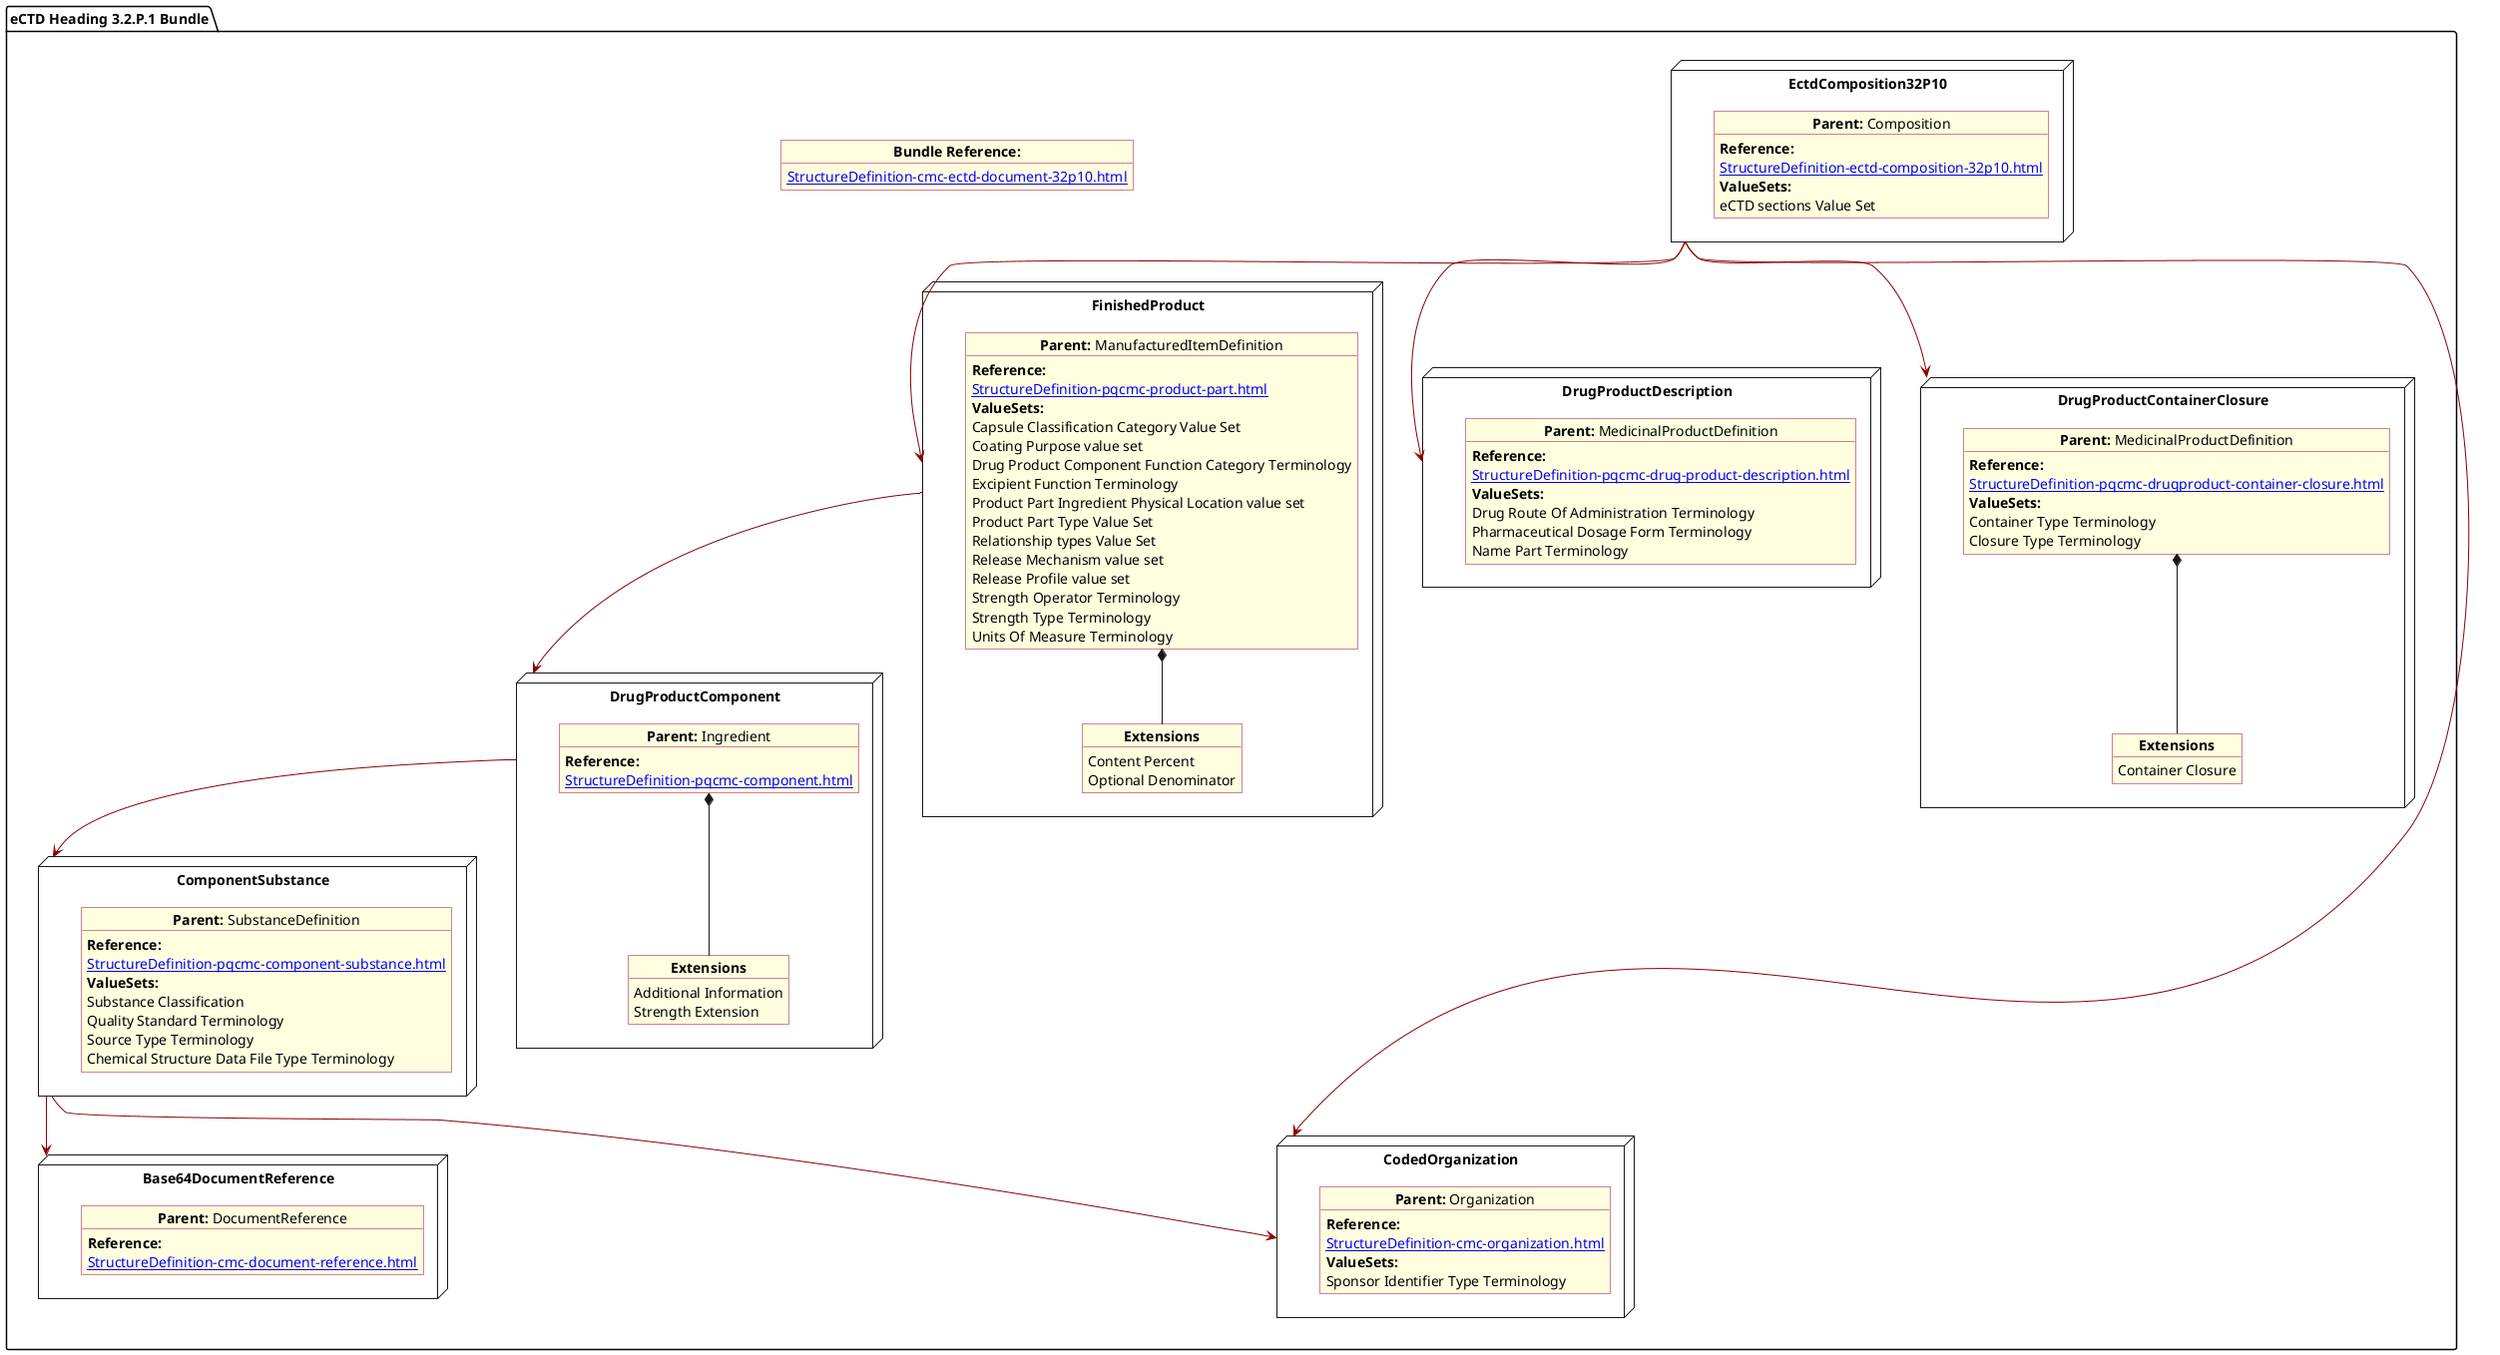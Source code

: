 @startuml ProdDesComp
allowmixing
'Mixed model of use case and object
skinparam svgDimensionStyle false
skinparam ObjectBackgroundColor LightYellow
skinparam ObjectBorderColor #A80036
skinparam activityDiamondBorderColor #A80036
skinparam activityDiamondBackgroundColor lawnGreen
skinparam ClassBorderThickness 4

package "eCTD Heading 3.2.P.1 Bundle" as NODES {
  object "**Bundle Reference:**" as objbun {
    [[StructureDefinition-cmc-ectd-document-32p10.html]]
  }


  node "FinishedProduct"as MID {
    object "**Parent:** ManufacturedItemDefinition" as objMID {

      **Reference:**
      [[StructureDefinition-pqcmc-product-part.html]]
      **ValueSets:**
      Capsule Classification Category Value Set
      Coating Purpose value set
      Drug Product Component Function Category Terminology
      Excipient Function Terminology
      Product Part Ingredient Physical Location value set
      Product Part Type Value Set
      Relationship types Value Set
      Release Mechanism value set
      Release Profile value set
      Strength Operator Terminology
      Strength Type Terminology
      Units Of Measure Terminology
    }
        object "**Extensions**" as objMIDExs {
      Content Percent
      Optional Denominator
    }
    objMID *-- objMIDExs
  }

  node "DrugProductComponent" as NN {

    object "**Parent:** Ingredient" as obj3 {
      **Reference:**
      [[StructureDefinition-pqcmc-component.html]]
    }
    object "**Extensions**" as objExs {
      Additional Information
      Strength Extension
    }
    obj3 *-- objExs
  }

  node "ComponentSubstance" as NCS {

    object "**Parent:** SubstanceDefinition" as objSubDef {
      **Reference:**
      [[StructureDefinition-pqcmc-component-substance.html]]
      **ValueSets:**
      Substance Classification
      Quality Standard Terminology
      Source Type Terminology
      Chemical Structure Data File Type Terminology
    }
  }
  node "Base64DocumentReference" as NB64 {

    object "**Parent:** DocumentReference"  as obj64 {

      **Reference:**
      [[StructureDefinition-cmc-document-reference.html]]
    }

  }

    node "DrugProductDescription" as N2 {

    object "**Parent:** MedicinalProductDefinition" as obj2 {
      **Reference:**
      [[StructureDefinition-pqcmc-drug-product-description.html]]
      **ValueSets:**
      Drug Route Of Administration Terminology
      Pharmaceutical Dosage Form Terminology
      Name Part Terminology
    }
  }
  node "EctdComposition32P10" as N1 {

    object "**Parent:** Composition" as obj1 {
      **Reference:**
      [[StructureDefinition-ectd-composition-32p10.html]]
      **ValueSets:**
      eCTD sections Value Set
    }

  }
  node "DrugProductContainerClosure" as N21 {

    object "**Parent:** MedicinalProductDefinition" as obj22 {
      **Reference:**
      [[StructureDefinition-pqcmc-drugproduct-container-closure.html]]
      **ValueSets:**
      Container Type Terminology
      Closure Type Terminology
    }
    object "**Extensions**" as objEx {
      Container Closure
    }
    obj22 *-- objEx
  }

  node "CodedOrganization" as NSO {

    object "**Parent:** Organization" as objAu {
      **Reference:**
      [[StructureDefinition-cmc-organization.html]]
      **ValueSets:**
      Sponsor Identifier Type Terminology
    }
  }

  N1 -[#darkred]-> N2
  N1 -[#darkred]-> MID
  N1 -[#darkred]-> NSO
  N1 -[#darkred]-> N21
  MID -[#darkred]-> NN
  NCS -[#darkred]-> NSO
  NN -[#darkred]-> NCS
  NCS -[#darkred]-> NB64
  @enduml